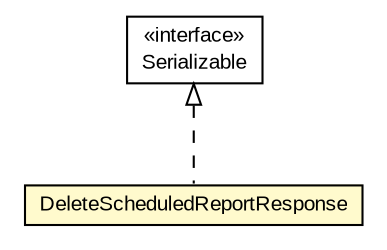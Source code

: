 #!/usr/local/bin/dot
#
# Class diagram 
# Generated by UMLGraph version R5_6-24-gf6e263 (http://www.umlgraph.org/)
#

digraph G {
	edge [fontname="arial",fontsize=10,labelfontname="arial",labelfontsize=10];
	node [fontname="arial",fontsize=10,shape=plaintext];
	nodesep=0.25;
	ranksep=0.5;
	// org.miloss.fgsms.services.interfaces.automatedreportingservice.DeleteScheduledReportResponse
	c78223 [label=<<table title="org.miloss.fgsms.services.interfaces.automatedreportingservice.DeleteScheduledReportResponse" border="0" cellborder="1" cellspacing="0" cellpadding="2" port="p" bgcolor="lemonChiffon" href="./DeleteScheduledReportResponse.html">
		<tr><td><table border="0" cellspacing="0" cellpadding="1">
<tr><td align="center" balign="center"> DeleteScheduledReportResponse </td></tr>
		</table></td></tr>
		</table>>, URL="./DeleteScheduledReportResponse.html", fontname="arial", fontcolor="black", fontsize=10.0];
	//org.miloss.fgsms.services.interfaces.automatedreportingservice.DeleteScheduledReportResponse implements java.io.Serializable
	c78835:p -> c78223:p [dir=back,arrowtail=empty,style=dashed];
	// java.io.Serializable
	c78835 [label=<<table title="java.io.Serializable" border="0" cellborder="1" cellspacing="0" cellpadding="2" port="p" href="http://java.sun.com/j2se/1.4.2/docs/api/java/io/Serializable.html">
		<tr><td><table border="0" cellspacing="0" cellpadding="1">
<tr><td align="center" balign="center"> &#171;interface&#187; </td></tr>
<tr><td align="center" balign="center"> Serializable </td></tr>
		</table></td></tr>
		</table>>, URL="http://java.sun.com/j2se/1.4.2/docs/api/java/io/Serializable.html", fontname="arial", fontcolor="black", fontsize=10.0];
}

